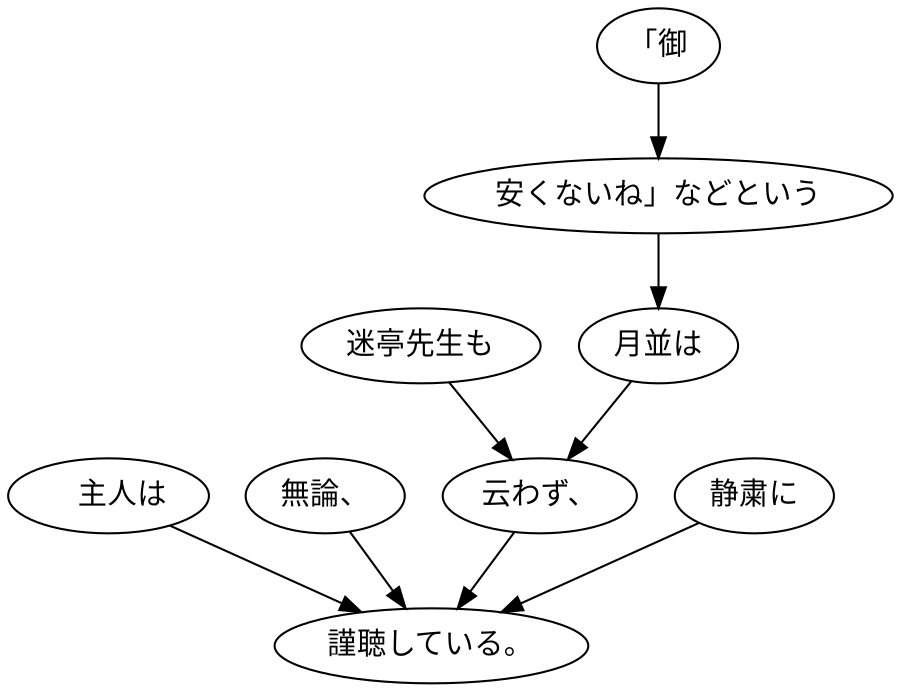 digraph graph1110 {
	node0 [label="　主人は"];
	node1 [label="無論、"];
	node2 [label="迷亭先生も"];
	node3 [label="「御"];
	node4 [label="安くないね」などという"];
	node5 [label="月並は"];
	node6 [label="云わず、"];
	node7 [label="静粛に"];
	node8 [label="謹聴している。"];
	node0 -> node8;
	node1 -> node8;
	node2 -> node6;
	node3 -> node4;
	node4 -> node5;
	node5 -> node6;
	node6 -> node8;
	node7 -> node8;
}

